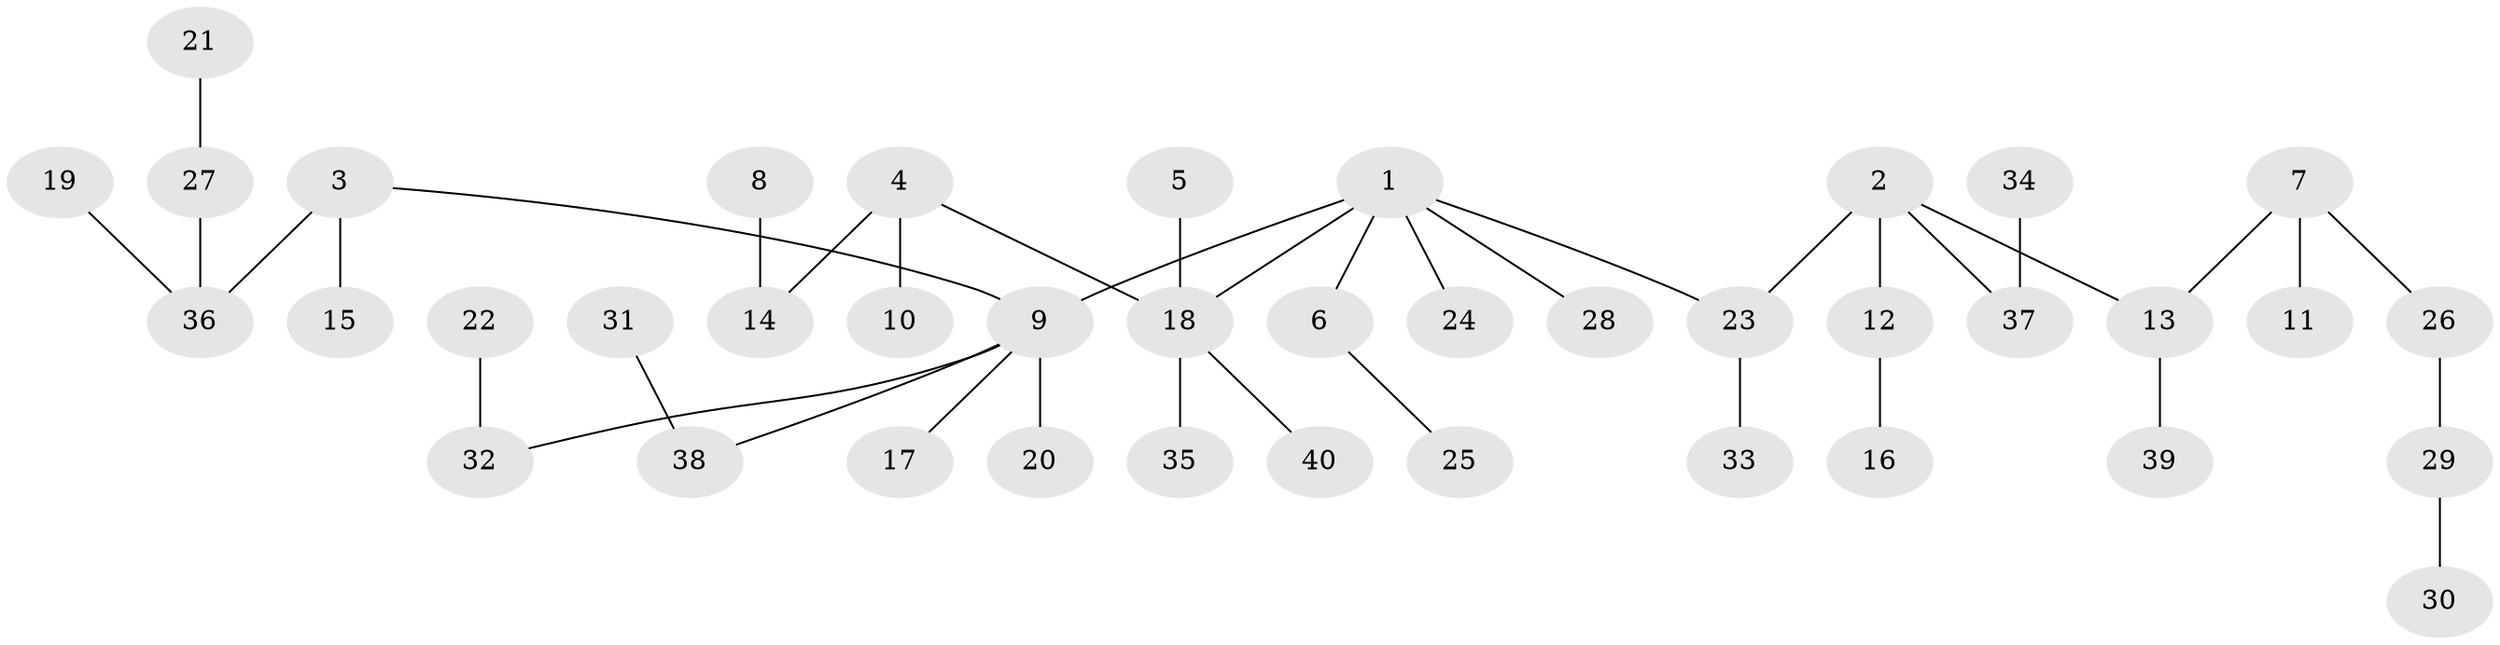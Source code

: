 // original degree distribution, {6: 0.0125, 5: 0.025, 4: 0.025, 3: 0.225, 1: 0.4875, 2: 0.2125, 7: 0.0125}
// Generated by graph-tools (version 1.1) at 2025/02/03/09/25 03:02:27]
// undirected, 40 vertices, 39 edges
graph export_dot {
graph [start="1"]
  node [color=gray90,style=filled];
  1;
  2;
  3;
  4;
  5;
  6;
  7;
  8;
  9;
  10;
  11;
  12;
  13;
  14;
  15;
  16;
  17;
  18;
  19;
  20;
  21;
  22;
  23;
  24;
  25;
  26;
  27;
  28;
  29;
  30;
  31;
  32;
  33;
  34;
  35;
  36;
  37;
  38;
  39;
  40;
  1 -- 6 [weight=1.0];
  1 -- 9 [weight=1.0];
  1 -- 18 [weight=1.0];
  1 -- 23 [weight=1.0];
  1 -- 24 [weight=1.0];
  1 -- 28 [weight=1.0];
  2 -- 12 [weight=1.0];
  2 -- 13 [weight=1.0];
  2 -- 23 [weight=1.0];
  2 -- 37 [weight=1.0];
  3 -- 9 [weight=1.0];
  3 -- 15 [weight=1.0];
  3 -- 36 [weight=1.0];
  4 -- 10 [weight=1.0];
  4 -- 14 [weight=1.0];
  4 -- 18 [weight=1.0];
  5 -- 18 [weight=1.0];
  6 -- 25 [weight=1.0];
  7 -- 11 [weight=1.0];
  7 -- 13 [weight=1.0];
  7 -- 26 [weight=1.0];
  8 -- 14 [weight=1.0];
  9 -- 17 [weight=1.0];
  9 -- 20 [weight=1.0];
  9 -- 32 [weight=1.0];
  9 -- 38 [weight=1.0];
  12 -- 16 [weight=1.0];
  13 -- 39 [weight=1.0];
  18 -- 35 [weight=1.0];
  18 -- 40 [weight=1.0];
  19 -- 36 [weight=1.0];
  21 -- 27 [weight=1.0];
  22 -- 32 [weight=1.0];
  23 -- 33 [weight=1.0];
  26 -- 29 [weight=1.0];
  27 -- 36 [weight=1.0];
  29 -- 30 [weight=1.0];
  31 -- 38 [weight=1.0];
  34 -- 37 [weight=1.0];
}

